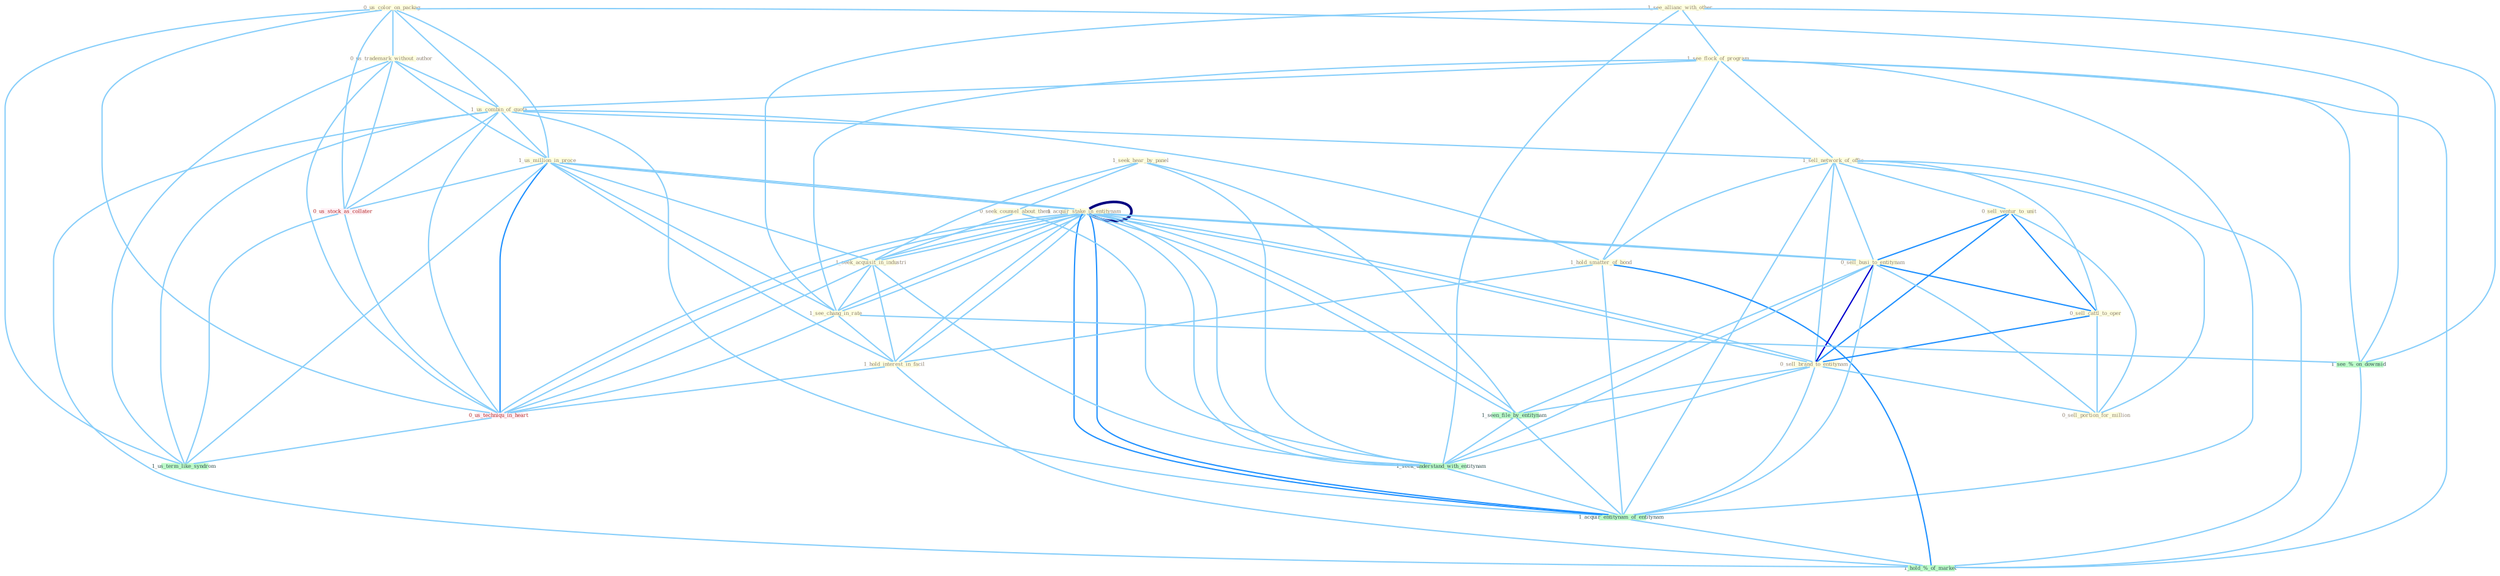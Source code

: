 Graph G{ 
    node
    [shape=polygon,style=filled,width=.5,height=.06,color="#BDFCC9",fixedsize=true,fontsize=4,
    fontcolor="#2f4f4f"];
    {node
    [color="#ffffe0", fontcolor="#8b7d6b"] "1_see_allianc_with_other " "0_us_color_on_packag " "1_see_flock_of_program " "0_us_trademark_without_author " "1_us_combin_of_quota " "1_sell_network_of_offic " "1_us_million_in_proce " "1_seek_hear_by_panel " "1_acquir_stake_in_entitynam " "1_hold_smatter_of_bond " "0_sell_ventur_to_unit " "1_acquir_stake_in_entitynam " "0_seek_counsel_about_them " "0_sell_busi_to_entitynam " "0_sell_cattl_to_oper " "1_seek_acquisit_in_industri " "0_sell_brand_to_entitynam " "1_see_chang_in_rate " "0_sell_portion_for_million " "1_hold_interest_in_facil "}
{node [color="#fff0f5", fontcolor="#b22222"] "0_us_stock_as_collater " "0_us_techniqu_in_heart "}
edge [color="#B0E2FF"];

	"1_see_allianc_with_other " -- "1_see_flock_of_program " [w="1", color="#87cefa" ];
	"1_see_allianc_with_other " -- "1_see_chang_in_rate " [w="1", color="#87cefa" ];
	"1_see_allianc_with_other " -- "1_seek_understand_with_entitynam " [w="1", color="#87cefa" ];
	"1_see_allianc_with_other " -- "1_see_%_on_downsid " [w="1", color="#87cefa" ];
	"0_us_color_on_packag " -- "0_us_trademark_without_author " [w="1", color="#87cefa" ];
	"0_us_color_on_packag " -- "1_us_combin_of_quota " [w="1", color="#87cefa" ];
	"0_us_color_on_packag " -- "1_us_million_in_proce " [w="1", color="#87cefa" ];
	"0_us_color_on_packag " -- "0_us_stock_as_collater " [w="1", color="#87cefa" ];
	"0_us_color_on_packag " -- "0_us_techniqu_in_heart " [w="1", color="#87cefa" ];
	"0_us_color_on_packag " -- "1_see_%_on_downsid " [w="1", color="#87cefa" ];
	"0_us_color_on_packag " -- "1_us_term_like_syndrom " [w="1", color="#87cefa" ];
	"1_see_flock_of_program " -- "1_us_combin_of_quota " [w="1", color="#87cefa" ];
	"1_see_flock_of_program " -- "1_sell_network_of_offic " [w="1", color="#87cefa" ];
	"1_see_flock_of_program " -- "1_hold_smatter_of_bond " [w="1", color="#87cefa" ];
	"1_see_flock_of_program " -- "1_see_chang_in_rate " [w="1", color="#87cefa" ];
	"1_see_flock_of_program " -- "1_acquir_entitynam_of_entitynam " [w="1", color="#87cefa" ];
	"1_see_flock_of_program " -- "1_see_%_on_downsid " [w="1", color="#87cefa" ];
	"1_see_flock_of_program " -- "1_hold_%_of_market " [w="1", color="#87cefa" ];
	"0_us_trademark_without_author " -- "1_us_combin_of_quota " [w="1", color="#87cefa" ];
	"0_us_trademark_without_author " -- "1_us_million_in_proce " [w="1", color="#87cefa" ];
	"0_us_trademark_without_author " -- "0_us_stock_as_collater " [w="1", color="#87cefa" ];
	"0_us_trademark_without_author " -- "0_us_techniqu_in_heart " [w="1", color="#87cefa" ];
	"0_us_trademark_without_author " -- "1_us_term_like_syndrom " [w="1", color="#87cefa" ];
	"1_us_combin_of_quota " -- "1_sell_network_of_offic " [w="1", color="#87cefa" ];
	"1_us_combin_of_quota " -- "1_us_million_in_proce " [w="1", color="#87cefa" ];
	"1_us_combin_of_quota " -- "1_hold_smatter_of_bond " [w="1", color="#87cefa" ];
	"1_us_combin_of_quota " -- "0_us_stock_as_collater " [w="1", color="#87cefa" ];
	"1_us_combin_of_quota " -- "1_acquir_entitynam_of_entitynam " [w="1", color="#87cefa" ];
	"1_us_combin_of_quota " -- "0_us_techniqu_in_heart " [w="1", color="#87cefa" ];
	"1_us_combin_of_quota " -- "1_us_term_like_syndrom " [w="1", color="#87cefa" ];
	"1_us_combin_of_quota " -- "1_hold_%_of_market " [w="1", color="#87cefa" ];
	"1_sell_network_of_offic " -- "1_hold_smatter_of_bond " [w="1", color="#87cefa" ];
	"1_sell_network_of_offic " -- "0_sell_ventur_to_unit " [w="1", color="#87cefa" ];
	"1_sell_network_of_offic " -- "0_sell_busi_to_entitynam " [w="1", color="#87cefa" ];
	"1_sell_network_of_offic " -- "0_sell_cattl_to_oper " [w="1", color="#87cefa" ];
	"1_sell_network_of_offic " -- "0_sell_brand_to_entitynam " [w="1", color="#87cefa" ];
	"1_sell_network_of_offic " -- "0_sell_portion_for_million " [w="1", color="#87cefa" ];
	"1_sell_network_of_offic " -- "1_acquir_entitynam_of_entitynam " [w="1", color="#87cefa" ];
	"1_sell_network_of_offic " -- "1_hold_%_of_market " [w="1", color="#87cefa" ];
	"1_us_million_in_proce " -- "1_acquir_stake_in_entitynam " [w="1", color="#87cefa" ];
	"1_us_million_in_proce " -- "1_acquir_stake_in_entitynam " [w="1", color="#87cefa" ];
	"1_us_million_in_proce " -- "1_seek_acquisit_in_industri " [w="1", color="#87cefa" ];
	"1_us_million_in_proce " -- "1_see_chang_in_rate " [w="1", color="#87cefa" ];
	"1_us_million_in_proce " -- "1_hold_interest_in_facil " [w="1", color="#87cefa" ];
	"1_us_million_in_proce " -- "0_us_stock_as_collater " [w="1", color="#87cefa" ];
	"1_us_million_in_proce " -- "0_us_techniqu_in_heart " [w="2", color="#1e90ff" , len=0.8];
	"1_us_million_in_proce " -- "1_us_term_like_syndrom " [w="1", color="#87cefa" ];
	"1_seek_hear_by_panel " -- "0_seek_counsel_about_them " [w="1", color="#87cefa" ];
	"1_seek_hear_by_panel " -- "1_seek_acquisit_in_industri " [w="1", color="#87cefa" ];
	"1_seek_hear_by_panel " -- "1_seen_file_by_entitynam " [w="1", color="#87cefa" ];
	"1_seek_hear_by_panel " -- "1_seek_understand_with_entitynam " [w="1", color="#87cefa" ];
	"1_acquir_stake_in_entitynam " -- "1_acquir_stake_in_entitynam " [w="4", style=bold, color="#000080", len=0.4];
	"1_acquir_stake_in_entitynam " -- "0_sell_busi_to_entitynam " [w="1", color="#87cefa" ];
	"1_acquir_stake_in_entitynam " -- "1_seek_acquisit_in_industri " [w="1", color="#87cefa" ];
	"1_acquir_stake_in_entitynam " -- "0_sell_brand_to_entitynam " [w="1", color="#87cefa" ];
	"1_acquir_stake_in_entitynam " -- "1_see_chang_in_rate " [w="1", color="#87cefa" ];
	"1_acquir_stake_in_entitynam " -- "1_hold_interest_in_facil " [w="1", color="#87cefa" ];
	"1_acquir_stake_in_entitynam " -- "1_seen_file_by_entitynam " [w="1", color="#87cefa" ];
	"1_acquir_stake_in_entitynam " -- "1_seek_understand_with_entitynam " [w="1", color="#87cefa" ];
	"1_acquir_stake_in_entitynam " -- "1_acquir_entitynam_of_entitynam " [w="2", color="#1e90ff" , len=0.8];
	"1_acquir_stake_in_entitynam " -- "0_us_techniqu_in_heart " [w="1", color="#87cefa" ];
	"1_hold_smatter_of_bond " -- "1_hold_interest_in_facil " [w="1", color="#87cefa" ];
	"1_hold_smatter_of_bond " -- "1_acquir_entitynam_of_entitynam " [w="1", color="#87cefa" ];
	"1_hold_smatter_of_bond " -- "1_hold_%_of_market " [w="2", color="#1e90ff" , len=0.8];
	"0_sell_ventur_to_unit " -- "0_sell_busi_to_entitynam " [w="2", color="#1e90ff" , len=0.8];
	"0_sell_ventur_to_unit " -- "0_sell_cattl_to_oper " [w="2", color="#1e90ff" , len=0.8];
	"0_sell_ventur_to_unit " -- "0_sell_brand_to_entitynam " [w="2", color="#1e90ff" , len=0.8];
	"0_sell_ventur_to_unit " -- "0_sell_portion_for_million " [w="1", color="#87cefa" ];
	"1_acquir_stake_in_entitynam " -- "0_sell_busi_to_entitynam " [w="1", color="#87cefa" ];
	"1_acquir_stake_in_entitynam " -- "1_seek_acquisit_in_industri " [w="1", color="#87cefa" ];
	"1_acquir_stake_in_entitynam " -- "0_sell_brand_to_entitynam " [w="1", color="#87cefa" ];
	"1_acquir_stake_in_entitynam " -- "1_see_chang_in_rate " [w="1", color="#87cefa" ];
	"1_acquir_stake_in_entitynam " -- "1_hold_interest_in_facil " [w="1", color="#87cefa" ];
	"1_acquir_stake_in_entitynam " -- "1_seen_file_by_entitynam " [w="1", color="#87cefa" ];
	"1_acquir_stake_in_entitynam " -- "1_seek_understand_with_entitynam " [w="1", color="#87cefa" ];
	"1_acquir_stake_in_entitynam " -- "1_acquir_entitynam_of_entitynam " [w="2", color="#1e90ff" , len=0.8];
	"1_acquir_stake_in_entitynam " -- "0_us_techniqu_in_heart " [w="1", color="#87cefa" ];
	"0_seek_counsel_about_them " -- "1_seek_acquisit_in_industri " [w="1", color="#87cefa" ];
	"0_seek_counsel_about_them " -- "1_seek_understand_with_entitynam " [w="1", color="#87cefa" ];
	"0_sell_busi_to_entitynam " -- "0_sell_cattl_to_oper " [w="2", color="#1e90ff" , len=0.8];
	"0_sell_busi_to_entitynam " -- "0_sell_brand_to_entitynam " [w="3", color="#0000cd" , len=0.6];
	"0_sell_busi_to_entitynam " -- "0_sell_portion_for_million " [w="1", color="#87cefa" ];
	"0_sell_busi_to_entitynam " -- "1_seen_file_by_entitynam " [w="1", color="#87cefa" ];
	"0_sell_busi_to_entitynam " -- "1_seek_understand_with_entitynam " [w="1", color="#87cefa" ];
	"0_sell_busi_to_entitynam " -- "1_acquir_entitynam_of_entitynam " [w="1", color="#87cefa" ];
	"0_sell_cattl_to_oper " -- "0_sell_brand_to_entitynam " [w="2", color="#1e90ff" , len=0.8];
	"0_sell_cattl_to_oper " -- "0_sell_portion_for_million " [w="1", color="#87cefa" ];
	"1_seek_acquisit_in_industri " -- "1_see_chang_in_rate " [w="1", color="#87cefa" ];
	"1_seek_acquisit_in_industri " -- "1_hold_interest_in_facil " [w="1", color="#87cefa" ];
	"1_seek_acquisit_in_industri " -- "1_seek_understand_with_entitynam " [w="1", color="#87cefa" ];
	"1_seek_acquisit_in_industri " -- "0_us_techniqu_in_heart " [w="1", color="#87cefa" ];
	"0_sell_brand_to_entitynam " -- "0_sell_portion_for_million " [w="1", color="#87cefa" ];
	"0_sell_brand_to_entitynam " -- "1_seen_file_by_entitynam " [w="1", color="#87cefa" ];
	"0_sell_brand_to_entitynam " -- "1_seek_understand_with_entitynam " [w="1", color="#87cefa" ];
	"0_sell_brand_to_entitynam " -- "1_acquir_entitynam_of_entitynam " [w="1", color="#87cefa" ];
	"1_see_chang_in_rate " -- "1_hold_interest_in_facil " [w="1", color="#87cefa" ];
	"1_see_chang_in_rate " -- "0_us_techniqu_in_heart " [w="1", color="#87cefa" ];
	"1_see_chang_in_rate " -- "1_see_%_on_downsid " [w="1", color="#87cefa" ];
	"1_hold_interest_in_facil " -- "0_us_techniqu_in_heart " [w="1", color="#87cefa" ];
	"1_hold_interest_in_facil " -- "1_hold_%_of_market " [w="1", color="#87cefa" ];
	"1_seen_file_by_entitynam " -- "1_seek_understand_with_entitynam " [w="1", color="#87cefa" ];
	"1_seen_file_by_entitynam " -- "1_acquir_entitynam_of_entitynam " [w="1", color="#87cefa" ];
	"0_us_stock_as_collater " -- "0_us_techniqu_in_heart " [w="1", color="#87cefa" ];
	"0_us_stock_as_collater " -- "1_us_term_like_syndrom " [w="1", color="#87cefa" ];
	"1_seek_understand_with_entitynam " -- "1_acquir_entitynam_of_entitynam " [w="1", color="#87cefa" ];
	"1_acquir_entitynam_of_entitynam " -- "1_hold_%_of_market " [w="1", color="#87cefa" ];
	"0_us_techniqu_in_heart " -- "1_us_term_like_syndrom " [w="1", color="#87cefa" ];
	"1_see_%_on_downsid " -- "1_hold_%_of_market " [w="1", color="#87cefa" ];
}